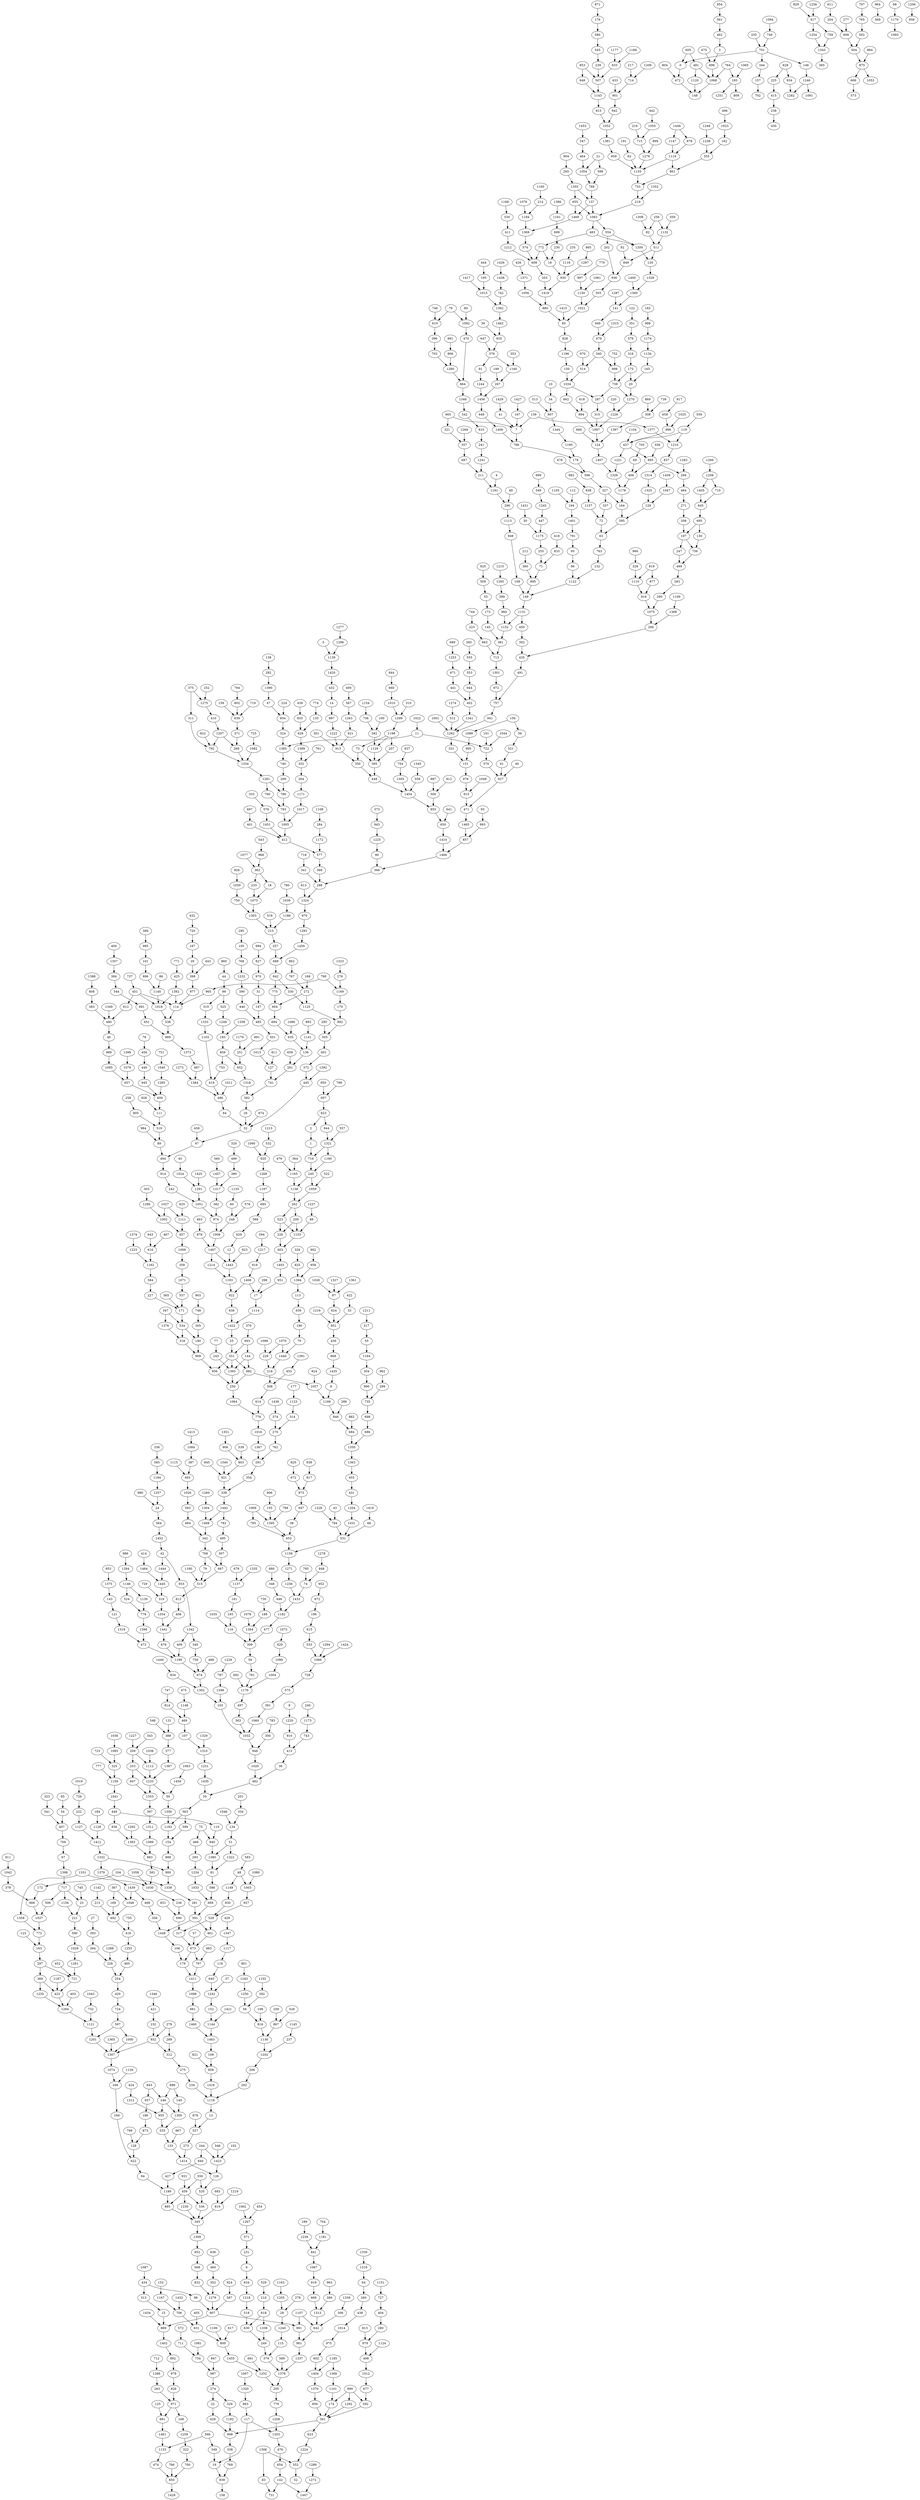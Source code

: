 digraph {
  1220 -> 910
  1462 -> 935
  1461 -> 1133
  1460 -> 1463
  1217 -> 918
  1459 -> 50
  1216 -> 851
  1458 -> 1047
  1215 -> 1295
  1457 -> 1317
  1214 -> 1193
  1456 -> 649
  1213 -> 532
  1455 -> 1252
  1212 -> 608
  1454 -> 855
  1211 -> 517
  1453 -> 547
  1210 -> 837
  1452 -> 42
  1219 -> 819
  1218 -> 518
  1231 -> 1430
  1230 -> 345
  0 -> 472
  1228 -> 784
  1 -> 716
  1227 -> 209
  1469 -> 1369
  2 -> 1
  1226 -> 1097
  1468 -> 342
  3 -> 696
  1225 -> 90
  1467 -> 1214
  1467 -> 1443
  4 -> 1191
  1224 -> 552
  1466 -> 366
  5 -> 1139
  1223 -> 1162
  1465 -> 857
  6 -> 634
  1222 -> 913
  1464 -> 1445
  7 -> 796
  1221 -> 1326
  1463 -> 109
  8 -> 1166
  800 -> 1455
  9 -> 1220
  801 -> 1243
  802 -> 639
  803 -> 921
  804 -> 472
  805 -> 519
  806 -> 1280
  807 -> 1344
  1229 -> 787
  808 -> 383
  1000 -> 1307
  1242 -> 152
  1241 -> 211
  1240 -> 115
  1239 -> 841
  1238 -> 355
  1237 -> 88
  1236 -> 1433
  1235 -> 1264
  1234 -> 1033
  1233 -> 1353
  1233 -> 50
  810 -> 241
  1232 -> 390
  811 -> 127
  812 -> 408
  813 -> 979
  814 -> 469
  815 -> 1052
  816 -> 1136
  817 -> 973
  818 -> 1336
  818 -> 630
  819 -> 345
  1011 -> 486
  1253 -> 671
  1010 -> 1299
  1252 -> 205
  1250 -> 58
  1007 -> 1320
  1249 -> 183
  1006 -> 1467
  1248 -> 1238
  1005 -> 412
  1004 -> 1176
  1246 -> 1091
  1246 -> 1282
  1003 -> 927
  1245 -> 447
  820 -> 672
  1002 -> 457
  1244 -> 1456
  821 -> 858
  1001 -> 1262
  1243 -> 1250
  822 -> 792
  823 -> 2
  823 -> 944
  824 -> 1057
  825 -> 1394
  826 -> 971
  827 -> 970
  828 -> 1196
  829 -> 417
  1009 -> 358
  1022 -> 11
  1264 -> 1121
  1021 -> 85
  1263 -> 621
  1020 -> 482
  1262 -> 331
  1261 -> 721
  1260 -> 1304
  1019 -> 726
  1018 -> 538
  1017 -> 1005
  1259 -> 322
  1016 -> 1367
  1258 -> 1203
  1015 -> 1362
  1257 -> 24
  830 -> 528
  1014 -> 975
  1256 -> 417
  831 -> 690
  1013 -> 127
  1255 -> 465
  832 -> 1279
  1012 -> 677
  1254 -> 1343
  833 -> 71
  834 -> 1302
  835 -> 626
  836 -> 1383
  837 -> 1314
  838 -> 1157
  839 -> 158
  1033 -> 669
  1275 -> 410
  1032 -> 948
  1274 -> 512
  1031 -> 531
  1273 -> 1384
  1030 -> 236
  1272 -> 1447
  1271 -> 1236
  1270 -> 1226
  1029 -> 1261
  1028 -> 87
  1027 -> 1002
  1027 -> 1111
  1269 -> 357
  840 -> 427
  1026 -> 593
  1268 -> 1197
  841 -> 1067
  1025 -> 996
  1267 -> 571
  600 -> 111
  842 -> 330
  842 -> 775
  1024 -> 1291
  1266 -> 1208
  601 -> 372
  843 -> 246
  843 -> 937
  1023 -> 162
  1265 -> 1383
  602 -> 1404
  844 -> 660
  603 -> 1403
  845 -> 921
  604 -> 694
  846 -> 684
  605 -> 0
  605 -> 481
  847 -> 987
  606 -> 573
  848 -> 74
  607 -> 1353
  849 -> 936
  608 -> 203
  609 -> 504
  1044 -> 722
  1286 -> 263
  1043 -> 732
  1285 -> 600
  1042 -> 378
  1284 -> 1146
  1041 -> 449
  1283 -> 294
  1040 -> 1285
  1281 -> 760
  1281 -> 786
  1280 -> 864
  1039 -> 1186
  850 -> 1428
  1038 -> 1112
  851 -> 436
  1037 -> 773
  1279 -> 907
  610 -> 396
  852 -> 568
  1036 -> 1085
  1278 -> 848
  611 -> 204
  853 -> 648
  853 -> 507
  1035 -> 116
  1277 -> 1296
  612 -> 480
  854 -> 324
  1034 -> 287
  1034 -> 662
  1276 -> 1155
  613 -> 1324
  855 -> 650
  614 -> 776
  856 -> 361
  615 -> 533
  857 -> 1466
  616 -> 1162
  858 -> 1416
  617 -> 800
  859 -> 652
  859 -> 753
  618 -> 894
  619 -> 877
  619 -> 1110
  1055 -> 715
  1297 -> 930
  1054 -> 789
  1296 -> 1139
  1295 -> 399
  1052 -> 1381
  1294 -> 1066
  1051 -> 974
  1293 -> 1450
  1050 -> 750
  1292 -> 361
  1291 -> 1051
  1290 -> 1002
  860 -> 44
  861 -> 733
  1049 -> 915
  620 -> 1099
  862 -> 767
  1048 -> 492
  621 -> 913
  863 -> 117
  1047 -> 129
  1289 -> 1272
  622 -> 94
  864 -> 1348
  1046 -> 134
  1288 -> 228
  623 -> 1224
  865 -> 1297
  1287 -> 141
  624 -> 851
  866 -> 1037
  625 -> 1111
  867 -> 1136
  626 -> 1389
  868 -> 1435
  627 -> 471
  869 -> 308
  628 -> 225
  628 -> 934
  629 -> 12
  1066 -> 728
  1065 -> 185
  1064 -> 776
  1063 -> 1459
  1062 -> 1267
  1061 -> 1150
  1060 -> 1032
  870 -> 1293
  871 -> 176
  630 -> 249
  872 -> 196
  631 -> 800
  873 -> 128
  1059 -> 262
  632 -> 720
  874 -> 32
  1058 -> 1030
  633 -> 507
  875 -> 1053
  875 -> 606
  1057 -> 1166
  1299 -> 1198
  634 -> 1218
  876 -> 527
  1056 -> 880
  1298 -> 103
  635 -> 136
  877 -> 916
  636 -> 460
  878 -> 1119
  637 -> 754
  879 -> 1467
  638 -> 1422
  639 -> 371
  1077 -> 362
  1076 -> 1194
  1075 -> 266
  1074 -> 346
  1073 -> 1303
  1072 -> 620
  1071 -> 537
  1070 -> 1440
  1070 -> 229
  880 -> 85
  881 -> 1461
  640 -> 1242
  882 -> 684
  641 -> 650
  883 -> 581
  400 -> 1357
  642 -> 961
  884 -> 875
  401 -> 412
  643 -> 616
  885 -> 345
  1069 -> 795
  1069 -> 1395
  402 -> 1341
  644 -> 402
  886 -> 246
  886 -> 140
  1068 -> 148
  403 -> 1264
  645 -> 695
  887 -> 500
  1067 -> 919
  404 -> 280
  646 -> 1182
  888 -> 900
  405 -> 631
  647 -> 376
  889 -> 1402
  406 -> 1178
  648 -> 1143
  407 -> 709
  649 -> 1406
  408 -> 1441
  409 -> 1199
  1080 -> 1003
  1088 -> 905
  1087 -> 434
  1086 -> 635
  1085 -> 325
  1084 -> 387
  1083 -> 554
  1083 -> 483
  1082 -> 1334
  890 -> 1292
  890 -> 174
  890 -> 592
  1081 -> 734
  891 -> 251
  650 -> 1410
  892 -> 978
  651 -> 969
  893 -> 1141
  410 -> 1207
  652 -> 1318
  894 -> 1097
  411 -> 1212
  653 -> 1158
  895 -> 406
  895 -> 294
  412 -> 577
  654 -> 142
  896 -> 1140
  413 -> 36
  655 -> 1469
  655 -> 1083
  897 -> 1222
  1079 -> 657
  414 -> 1464
  898 -> 338
  1078 -> 1364
  415 -> 238
  657 -> 600
  899 -> 1276
  416 -> 1255
  658 -> 996
  417 -> 1254
  417 -> 759
  659 -> 261
  418 -> 833
  419 -> 486
  1090 -> 920
  1099 -> 1004
  1098 -> 661
  1097 -> 124
  1096 -> 229
  1095 -> 657
  1094 -> 749
  1092 -> 470
  660 -> 1010
  661 -> 1460
  420 -> 724
  662 -> 894
  421 -> 232
  663 -> 713
  422 -> 33
  664 -> 342
  423 -> 1264
  665 -> 321
  665 -> 7
  424 -> 1312
  666 -> 124
  425 -> 1382
  667 -> 515
  1089 -> 883
  426 -> 1371
  668 -> 1313
  427 -> 1189
  669 -> 591
  428 -> 898
  429 -> 1347
  670 -> 514
  671 -> 441
  672 -> 973
  431 -> 1204
  673 -> 179
  673 -> 797
  432 -> 14
  674 -> 1302
  433 -> 901
  675 -> 696
  434 -> 313
  434 -> 98
  676 -> 1199
  435 -> 491
  677 -> 592
  436 -> 868
  678 -> 1137
  437 -> 895
  437 -> 1221
  679 -> 540
  438 -> 1014
  439 -> 835
  680 -> 348
  681 -> 1252
  440 -> 945
  682 -> 838
  441 -> 402
  683 -> 819
  200 -> 226
  200 -> 1153
  442 -> 1055
  684 -> 1350
  201 -> 334
  443 -> 398
  685 -> 588
  202 -> 936
  444 -> 195
  686 -> 1350
  203 -> 1418
  445 -> 32
  687 -> 211
  204 -> 609
  446 -> 485
  688 -> 842
  205 -> 779
  447 -> 1175
  689 -> 1253
  206 -> 292
  448 -> 1454
  207 -> 395
  449 -> 110
  449 -> 836
  208 -> 197
  209 -> 253
  209 -> 1112
  690 -> 317
  691 -> 651
  450 -> 302
  692 -> 1176
  451 -> 1018
  451 -> 114
  451 -> 612
  693 -> 144
  693 -> 551
  210 -> 818
  452 -> 721
  694 -> 635
  211 -> 1191
  453 -> 508
  695 -> 130
  695 -> 197
  212 -> 360
  454 -> 1267
  696 -> 1068
  213 -> 492
  455 -> 431
  697 -> 401
  214 -> 1194
  456 -> 440
  698 -> 686
  215 -> 257
  457 -> 1009
  699 -> 230
  216 -> 715
  458 -> 97
  217 -> 714
  459 -> 885
  459 -> 536
  459 -> 1230
  218 -> 508
  219 -> 1083
  460 -> 352
  461 -> 673
  220 -> 1226
  462 -> 3
  221 -> 590
  463 -> 879
  222 -> 1127
  464 -> 1054
  223 -> 663
  465 -> 254
  224 -> 854
  466 -> 293
  225 -> 415
  467 -> 616
  226 -> 603
  468 -> 356
  227 -> 171
  469 -> 107
  228 -> 254
  229 -> 218
  470 -> 864
  471 -> 1465
  230 -> 16
  472 -> 148
  231 -> 6
  473 -> 1199
  232 -> 932
  474 -> 850
  233 -> 1073
  475 -> 1148
  234 -> 1118
  476 -> 654
  235 -> 1116
  477 -> 309
  236 -> 690
  478 -> 596
  237 -> 1202
  479 -> 1165
  238 -> 430
  239 -> 507
  480 -> 46
  481 -> 1068
  481 -> 1120
  240 -> 1173
  482 -> 35
  241 -> 1241
  483 -> 772
  483 -> 1200
  242 -> 1051
  484 -> 271
  243 -> 1393
  485 -> 501
  244 -> 1423
  244 -> 840
  486 -> 84
  245 -> 1138
  245 -> 1059
  487 -> 1384
  246 -> 1300
  246 -> 955
  488 -> 674
  247 -> 499
  489 -> 380
  248 -> 1006
  249 -> 379
  490 -> 567
  491 -> 757
  250 -> 1064
  492 -> 416
  251 -> 652
  493 -> 1026
  252 -> 1275
  494 -> 914
  253 -> 1233
  253 -> 607
  495 -> 307
  254 -> 420
  496 -> 1023
  255 -> 71
  497 -> 363
  256 -> 1132
  256 -> 82
  498 -> 1012
  257 -> 688
  499 -> 283
  258 -> 805
  259 -> 867
  260 -> 438
  261 -> 741
  262 -> 200
  262 -> 523
  263 -> 971
  264 -> 1171
  265 -> 1355
  266 -> 435
  267 -> 1456
  268 -> 1334
  269 -> 786
  270 -> 762
  271 -> 208
  272 -> 1125
  272 -> 604
  273 -> 1414
  274 -> 22
  274 -> 329
  275 -> 234
  276 -> 1169
  277 -> 609
  278 -> 28
  279 -> 289
  279 -> 932
  280 -> 979
  281 -> 591
  282 -> 1390
  283 -> 290
  284 -> 1172
  285 -> 505
  286 -> 846
  287 -> 315
  288 -> 1324
  289 -> 312
  290 -> 1075
  291 -> 354
  292 -> 1118
  293 -> 1234
  294 -> 484
  295 -> 105
  296 -> 1113
  297 -> 369
  297 -> 721
  298 -> 17
  299 -> 735
  1305 -> 1454
  1304 -> 1468
  1303 -> 215
  1302 -> 103
  1301 -> 972
  1300 -> 535
  1309 -> 852
  1308 -> 82
  1307 -> 1074
  1306 -> 552
  1306 -> 83
  1316 -> 64
  1315 -> 679
  1314 -> 1325
  1313 -> 642
  1312 -> 955
  1311 -> 1089
  1310 -> 1231
  1319 -> 473
  1318 -> 562
  1317 -> 382
  1330 -> 1316
  1327 -> 87
  1326 -> 1178
  1325 -> 129
  1324 -> 870
  1323 -> 276
  1322 -> 81
  1321 -> 1190
  1321 -> 716
  1320 -> 863
  900 -> 1338
  901 -> 942
  902 -> 958
  903 -> 748
  904 -> 265
  905 -> 151
  1329 -> 1310
  906 -> 155
  1328 -> 1360
  907 -> 991
  907 -> 889
  908 -> 803
  909 -> 956
  1341 -> 1262
  1340 -> 921
  1338 -> 281
  1337 -> 1378
  1336 -> 249
  1335 -> 1137
  1334 -> 1281
  1333 -> 1103
  1332 -> 1379
  1332 -> 900
  1331 -> 1359
  1331 -> 1030
  910 -> 413
  911 -> 1042
  912 -> 500
  913 -> 350
  914 -> 242
  915 -> 471
  916 -> 1075
  917 -> 658
  1339 -> 306
  918 -> 1408
  919 -> 668
  1110 -> 916
  1352 -> 219
  1351 -> 908
  1350 -> 1363
  1107 -> 991
  1107 -> 642
  1349 -> 480
  1106 -> 800
  1348 -> 542
  1105 -> 194
  1347 -> 1117
  1104 -> 437
  1346 -> 421
  1103 -> 419
  1345 -> 558
  1102 -> 392
  1344 -> 1195
  1101 -> 174
  1343 -> 365
  920 -> 1268
  1100 -> 214
  1342 -> 409
  1342 -> 340
  921 -> 339
  922 -> 638
  923 -> 1443
  924 -> 587
  925 -> 509
  926 -> 1050
  927 -> 528
  1109 -> 1368
  928 -> 111
  1108 -> 284
  1121 -> 1201
  1363 -> 455
  1120 -> 148
  1362 -> 1462
  1361 -> 87
  1360 -> 141
  1118 -> 13
  1117 -> 118
  1359 -> 773
  1116 -> 930
  1358 -> 183
  1115 -> 493
  1357 -> 384
  1114 -> 1422
  1356 -> 1183
  1113 -> 949
  1355 -> 137
  1355 -> 655
  930 -> 1418
  1112 -> 1233
  1354 -> 1441
  931 -> 459
  1111 -> 457
  1353 -> 397
  932 -> 312
  932 -> 1307
  933 -> 1342
  934 -> 1282
  935 -> 376
  936 -> 503
  937 -> 186
  938 -> 817
  939 -> 190
  1119 -> 861
  1119 -> 1155
  1132 -> 511
  1374 -> 1223
  1131 -> 1152
  1131 -> 450
  1373 -> 487
  1130 -> 778
  1371 -> 1056
  1370 -> 856
  1129 -> 395
  1128 -> 1412
  1127 -> 1412
  1369 -> 574
  1126 -> 346
  1368 -> 266
  1125 -> 992
  1367 -> 291
  940 -> 1380
  1124 -> 498
  1366 -> 1101
  941 -> 1262
  1123 -> 314
  1365 -> 1307
  700 -> 850
  942 -> 1052
  1122 -> 149
  1364 -> 309
  701 -> 0
  701 -> 146
  701 -> 344
  943 -> 1225
  944 -> 1321
  703 -> 1280
  945 -> 600
  704 -> 1181
  946 -> 679
  705 -> 69
  947 -> 38
  706 -> 631
  948 -> 1020
  707 -> 765
  949 -> 108
  708 -> 79
  708 -> 667
  709 -> 67
  1143 -> 815
  1385 -> 740
  1142 -> 213
  1384 -> 486
  1141 -> 136
  1383 -> 883
  1140 -> 1018
  1382 -> 1018
  1382 -> 114
  1381 -> 959
  1380 -> 81
  1139 -> 1420
  1138 -> 262
  1137 -> 181
  1379 -> 1439
  950 -> 957
  1136 -> 1202
  1378 -> 205
  951 -> 17
  1135 -> 60
  1377 -> 1210
  710 -> 645
  952 -> 872
  1134 -> 165
  1376 -> 318
  711 -> 734
  953 -> 1375
  1133 -> 474
  1375 -> 143
  712 -> 1286
  954 -> 561
  713 -> 1301
  955 -> 535
  714 -> 901
  956 -> 250
  715 -> 1276
  957 -> 823
  716 -> 245
  958 -> 1394
  717 -> 23
  717 -> 1156
  717 -> 506
  959 -> 1155
  718 -> 341
  719 -> 639
  1154 -> 736
  1396 -> 473
  1153 -> 603
  1395 -> 653
  1152 -> 381
  1394 -> 113
  1151 -> 727
  1393 -> 250
  1150 -> 1021
  1392 -> 445
  1391 -> 453
  1390 -> 47
  1149 -> 830
  960 -> 1152
  1148 -> 469
  961 -> 1337
  1147 -> 1119
  1389 -> 332
  720 -> 187
  962 -> 299
  1146 -> 524
  1146 -> 1130
  1388 -> 808
  721 -> 423
  963 -> 386
  1145 -> 237
  1387 -> 1233
  722 -> 570
  964 -> 569
  1144 -> 1463
  1386 -> 1161
  723 -> 325
  965 -> 114
  724 -> 597
  966 -> 328
  725 -> 1082
  967 -> 133
  726 -> 222
  968 -> 362
  727 -> 404
  969 -> 1373
  728 -> 575
  729 -> 319
  1165 -> 1138
  1164 -> 304
  1163 -> 1205
  1162 -> 584
  1161 -> 699
  1160 -> 267
  970 -> 31
  971 -> 166
  971 -> 881
  1159 -> 1041
  730 -> 188
  972 -> 757
  1158 -> 1271
  973 -> 947
  1157 -> 72
  1399 -> 1079
  732 -> 1121
  974 -> 1006
  1156 -> 221
  1398 -> 717
  733 -> 219
  975 -> 602
  1155 -> 733
  1397 -> 124
  734 -> 987
  976 -> 915
  735 -> 698
  977 -> 114
  736 -> 582
  978 -> 826
  737 -> 451
  979 -> 498
  738 -> 287
  738 -> 1270
  739 -> 308
  1176 -> 497
  1175 -> 255
  1174 -> 1134
  1173 -> 743
  1172 -> 577
  1171 -> 1017
  1170 -> 1093
  980 -> 24
  981 -> 806
  740 -> 269
  982 -> 1057
  982 -> 250
  741 -> 562
  983 -> 797
  1169 -> 170
  500 -> 855
  742 -> 1362
  984 -> 89
  1168 -> 530
  501 -> 1013
  743 -> 413
  985 -> 101
  1167 -> 706
  502 -> 504
  744 -> 223
  986 -> 1284
  1166 -> 846
  503 -> 1021
  745 -> 23
  987 -> 274
  504 -> 875
  746 -> 610
  988 -> 1174
  505 -> 601
  747 -> 814
  989 -> 1095
  506 -> 1037
  748 -> 305
  507 -> 1143
  749 -> 701
  508 -> 614
  509 -> 53
  1187 -> 423
  1186 -> 215
  1185 -> 1404
  1185 -> 1366
  1184 -> 1257
  1183 -> 154
  1182 -> 477
  1181 -> 841
  1180 -> 515
  990 -> 735
  991 -> 961
  750 -> 1303
  992 -> 505
  751 -> 1040
  993 -> 857
  510 -> 1333
  752 -> 998
  994 -> 827
  511 -> 849
  511 -> 120
  753 -> 419
  995 -> 149
  1179 -> 251
  512 -> 1262
  754 -> 1305
  996 -> 437
  1178 -> 164
  513 -> 807
  755 -> 416
  997 -> 1150
  1177 -> 633
  514 -> 1034
  756 -> 499
  998 -> 738
  515 -> 812
  757 -> 941
  999 -> 549
  516 -> 215
  758 -> 674
  517 -> 55
  759 -> 1343
  518 -> 630
  519 -> 89
  1190 -> 245
  1198 -> 1129
  1198 -> 207
  1198 -> 73
  1197 -> 685
  1196 -> 150
  1195 -> 178
  1194 -> 1369
  1193 -> 922
  1192 -> 898
  1191 -> 296
  760 -> 793
  761 -> 332
  520 -> 536
  762 -> 291
  521 -> 61
  763 -> 132
  522 -> 1059
  764 -> 1068
  764 -> 185
  523 -> 226
  523 -> 1153
  765 -> 502
  1189 -> 885
  524 -> 778
  766 -> 850
  1188 -> 633
  525 -> 1249
  767 -> 272
  526 -> 867
  768 -> 1232
  527 -> 273
  769 -> 839
  528 -> 317
  528 -> 461
  529 -> 210
  770 -> 997
  771 -> 425
  530 -> 411
  772 -> 16
  772 -> 608
  531 -> 1158
  773 -> 163
  532 -> 920
  774 -> 135
  533 -> 1066
  775 -> 604
  534 -> 180
  534 -> 318
  776 -> 1016
  535 -> 133
  777 -> 1159
  1199 -> 674
  536 -> 345
  778 -> 1396
  537 -> 171
  779 -> 1258
  538 -> 969
  539 -> 803
  780 -> 1039
  781 -> 1176
  540 -> 514
  540 -> 998
  782 -> 495
  541 -> 407
  783 -> 300
  300 -> 948
  542 -> 810
  784 -> 531
  301 -> 913
  543 -> 968
  785 -> 74
  302 -> 435
  544 -> 691
  786 -> 793
  303 -> 1290
  545 -> 239
  787 -> 1298
  304 -> 990
  546 -> 1423
  788 -> 1395
  305 -> 180
  547 -> 464
  789 -> 137
  306 -> 642
  548 -> 388
  307 -> 667
  549 -> 1245
  308 -> 1397
  309 -> 59
  790 -> 1169
  790 -> 965
  791 -> 95
  550 -> 520
  550 -> 459
  792 -> 1334
  551 -> 982
  551 -> 956
  551 -> 1393
  793 -> 1005
  310 -> 1299
  552 -> 52
  794 -> 802
  311 -> 792
  553 -> 644
  795 -> 653
  312 -> 275
  554 -> 202
  554 -> 1200
  796 -> 178
  313 -> 15
  555 -> 553
  797 -> 1411
  314 -> 270
  556 -> 895
  798 -> 957
  315 -> 1097
  557 -> 1321
  799 -> 128
  316 -> 175
  558 -> 1454
  317 -> 673
  559 -> 119
  318 -> 909
  319 -> 1354
  560 -> 1457
  561 -> 462
  320 -> 489
  562 -> 26
  321 -> 357
  563 -> 599
  563 -> 1183
  322 -> 700
  564 -> 1452
  323 -> 541
  565 -> 171
  324 -> 1385
  566 -> 1133
  566 -> 349
  325 -> 1159
  567 -> 1263
  326 -> 825
  568 -> 832
  327 -> 337
  327 -> 164
  328 -> 1110
  329 -> 1192
  570 -> 627
  571 -> 231
  330 -> 1125
  572 -> 711
  331 -> 151
  332 -> 264
  574 -> 608
  333 -> 576
  575 -> 391
  334 -> 134
  576 -> 1451
  335 -> 701
  577 -> 368
  336 -> 585
  578 -> 248
  337 -> 72
  579 -> 316
  338 -> 769
  339 -> 1442
  580 -> 545
  581 -> 1030
  340 -> 758
  582 -> 1129
  341 -> 288
  583 -> 48
  100 -> 582
  342 -> 708
  584 -> 227
  101 -> 896
  343 -> 209
  585 -> 1184
  344 -> 157
  586 -> 669
  103 -> 1032
  345 -> 1309
  587 -> 907
  104 -> 1338
  104 -> 172
  346 -> 160
  588 -> 629
  105 -> 768
  347 -> 534
  347 -> 1376
  589 -> 1378
  106 -> 179
  348 -> 646
  107 -> 1310
  349 -> 19
  108 -> 149
  109 -> 858
  590 -> 1029
  591 -> 1448
  591 -> 461
  350 -> 448
  592 -> 361
  351 -> 579
  593 -> 664
  110 -> 940
  352 -> 1279
  594 -> 1217
  111 -> 519
  353 -> 1160
  595 -> 63
  112 -> 194
  354 -> 339
  596 -> 327
  113 -> 939
  355 -> 861
  597 -> 1201
  597 -> 1000
  114 -> 538
  356 -> 1448
  598 -> 789
  115 -> 379
  357 -> 687
  599 -> 154
  116 -> 309
  358 -> 1071
  117 -> 1203
  117 -> 19
  359 -> 1132
  118 -> 640
  119 -> 1210
  119 -> 437
  10 -> 34
  11 -> 722
  11 -> 1385
  12 -> 1443
  13 -> 527
  14 -> 897
  15 -> 889
  16 -> 930
  17 -> 1114
  18 -> 1073
  19 -> 839
  360 -> 995
  361 -> 623
  361 -> 898
  120 -> 1328
  362 -> 233
  362 -> 18
  121 -> 1319
  363 -> 1032
  122 -> 351
  364 -> 1165
  123 -> 163
  124 -> 1407
  366 -> 288
  125 -> 881
  367 -> 169
  367 -> 1048
  126 -> 520
  368 -> 288
  127 -> 741
  369 -> 1235
  369 -> 423
  128 -> 622
  129 -> 595
  20 -> 1270
  21 -> 598
  21 -> 1054
  22 -> 428
  23 -> 221
  24 -> 564
  25 -> 551
  26 -> 32
  27 -> 393
  28 -> 1240
  29 -> 398
  370 -> 693
  371 -> 268
  130 -> 756
  372 -> 445
  131 -> 388
  373 -> 943
  132 -> 1122
  374 -> 270
  133 -> 1414
  375 -> 311
  375 -> 1275
  134 -> 51
  376 -> 91
  376 -> 1160
  135 -> 626
  377 -> 1387
  136 -> 261
  378 -> 866
  137 -> 1469
  137 -> 1083
  379 -> 1378
  138 -> 282
  139 -> 1377
  139 -> 7
  30 -> 1175
  31 -> 147
  32 -> 97
  33 -> 851
  34 -> 807
  35 -> 563
  36 -> 482
  37 -> 1242
  38 -> 653
  39 -> 935
  380 -> 1317
  381 -> 713
  140 -> 1300
  382 -> 974
  141 -> 946
  383 -> 480
  142 -> 1447
  142 -> 731
  384 -> 544
  143 -> 121
  385 -> 555
  144 -> 982
  144 -> 1393
  386 -> 1313
  145 -> 381
  387 -> 493
  146 -> 1246
  388 -> 377
  147 -> 485
  389 -> 985
  149 -> 1131
  40 -> 627
  41 -> 7
  42 -> 1444
  42 -> 933
  43 -> 784
  44 -> 99
  45 -> 1024
  46 -> 989
  47 -> 854
  48 -> 1149
  48 -> 1003
  49 -> 296
  390 -> 446
  391 -> 1060
  150 -> 1034
  392 -> 58
  151 -> 976
  393 -> 394
  152 -> 1144
  394 -> 228
  153 -> 1167
  395 -> 448
  154 -> 888
  396 -> 703
  155 -> 1395
  397 -> 1311
  156 -> 56
  156 -> 1088
  398 -> 977
  157 -> 702
  399 -> 960
  159 -> 639
  50 -> 1356
  51 -> 1322
  51 -> 1380
  53 -> 173
  54 -> 407
  55 -> 1164
  56 -> 521
  57 -> 673
  58 -> 816
  59 -> 781
  160 -> 622
  161 -> 722
  162 -> 355
  163 -> 297
  164 -> 595
  165 -> 20
  166 -> 1259
  167 -> 7
  168 -> 272
  169 -> 492
  60 -> 248
  61 -> 627
  62 -> 1155
  63 -> 763
  64 -> 260
  65 -> 54
  66 -> 531
  67 -> 1398
  68 -> 1170
  69 -> 406
  170 -> 992
  171 -> 534
  172 -> 866
  173 -> 145
  174 -> 361
  175 -> 738
  175 -> 20
  176 -> 580
  177 -> 1123
  178 -> 596
  179 -> 1411
  70 -> 1440
  71 -> 995
  72 -> 63
  73 -> 350
  73 -> 395
  74 -> 1433
  75 -> 466
  75 -> 940
  76 -> 610
  76 -> 1092
  77 -> 243
  78 -> 456
  79 -> 515
  180 -> 909
  181 -> 193
  182 -> 988
  183 -> 859
  184 -> 1128
  185 -> 809
  185 -> 1251
  186 -> 873
  187 -> 29
  188 -> 1364
  189 -> 1239
  80 -> 1092
  81 -> 586
  82 -> 511
  83 -> 731
  84 -> 32
  85 -> 828
  86 -> 1140
  87 -> 624
  88 -> 1153
  89 -> 494
  190 -> 70
  191 -> 62
  192 -> 1423
  193 -> 116
  194 -> 1401
  195 -> 1015
  196 -> 615
  197 -> 247
  197 -> 756
  198 -> 816
  199 -> 267
  90 -> 366
  91 -> 1244
  92 -> 849
  93 -> 993
  94 -> 1189
  95 -> 96
  96 -> 1122
  97 -> 494
  98 -> 907
  99 -> 510
  99 -> 525
  1404 -> 1370
  1403 -> 951
  1402 -> 892
  1401 -> 791
  1400 -> 1360
  1408 -> 17
  1408 -> 922
  1407 -> 1326
  1406 -> 796
  1405 -> 645
  1415 -> 85
  1414 -> 126
  1413 -> 1084
  1412 -> 1332
  1411 -> 1098
  1410 -> 1466
  1419 -> 66
  1418 -> 880
  1417 -> 1015
  1416 -> 1118
  1426 -> 1438
  1425 -> 1291
  1424 -> 1066
  1423 -> 126
  1422 -> 25
  1421 -> 1144
  1420 -> 432
  1429 -> 41
  1427 -> 167
  1440 -> 218
  1436 -> 374
  1435 -> 8
  1434 -> 889
  1433 -> 1182
  1432 -> 706
  1431 -> 30
  1430 -> 35
  1439 -> 1048
  1439 -> 468
  1438 -> 742
  1451 -> 412
  1450 -> 688
  1206 -> 656
  1448 -> 106
  1205 -> 28
  1204 -> 1031
  1446 -> 834
  1203 -> 476
  1445 -> 319
  1202 -> 206
  1444 -> 1445
  1201 -> 1307
  1443 -> 1193
  1200 -> 120
  1442 -> 782
  1442 -> 1468
  1441 -> 676
  1209 -> 714
  1208 -> 710
  1208 -> 1405
  1207 -> 792
  1207 -> 268
  1449 -> 1147
  1449 -> 878
}